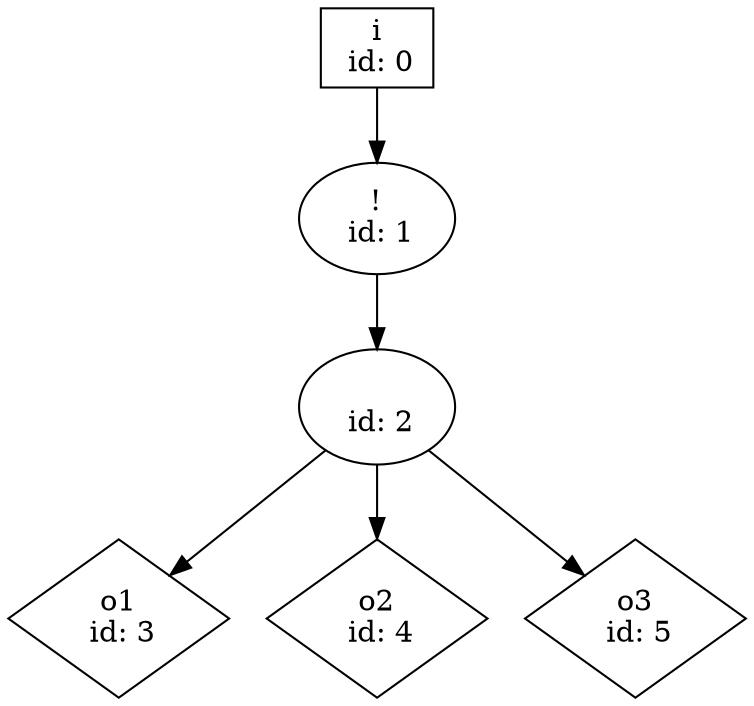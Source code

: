digraph G {
n0 [label="i\n id: 0",shape="box"];
n1 [label="!\n id: 1"];
n2 [label="\n id: 2"];
n3 [label="o1\n id: 3",shape="diamond"];
n4 [label="o2\n id: 4",shape="diamond"];
n5 [label="o3\n id: 5",shape="diamond"];
n0 -> n1
n1 -> n2
n2 -> n3
n2 -> n4
n2 -> n5
}
